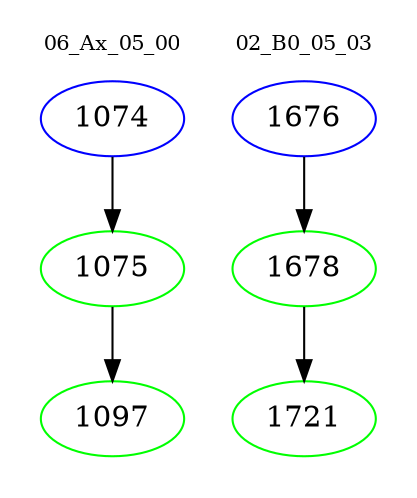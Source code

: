digraph{
subgraph cluster_0 {
color = white
label = "06_Ax_05_00";
fontsize=10;
T0_1074 [label="1074", color="blue"]
T0_1074 -> T0_1075 [color="black"]
T0_1075 [label="1075", color="green"]
T0_1075 -> T0_1097 [color="black"]
T0_1097 [label="1097", color="green"]
}
subgraph cluster_1 {
color = white
label = "02_B0_05_03";
fontsize=10;
T1_1676 [label="1676", color="blue"]
T1_1676 -> T1_1678 [color="black"]
T1_1678 [label="1678", color="green"]
T1_1678 -> T1_1721 [color="black"]
T1_1721 [label="1721", color="green"]
}
}

